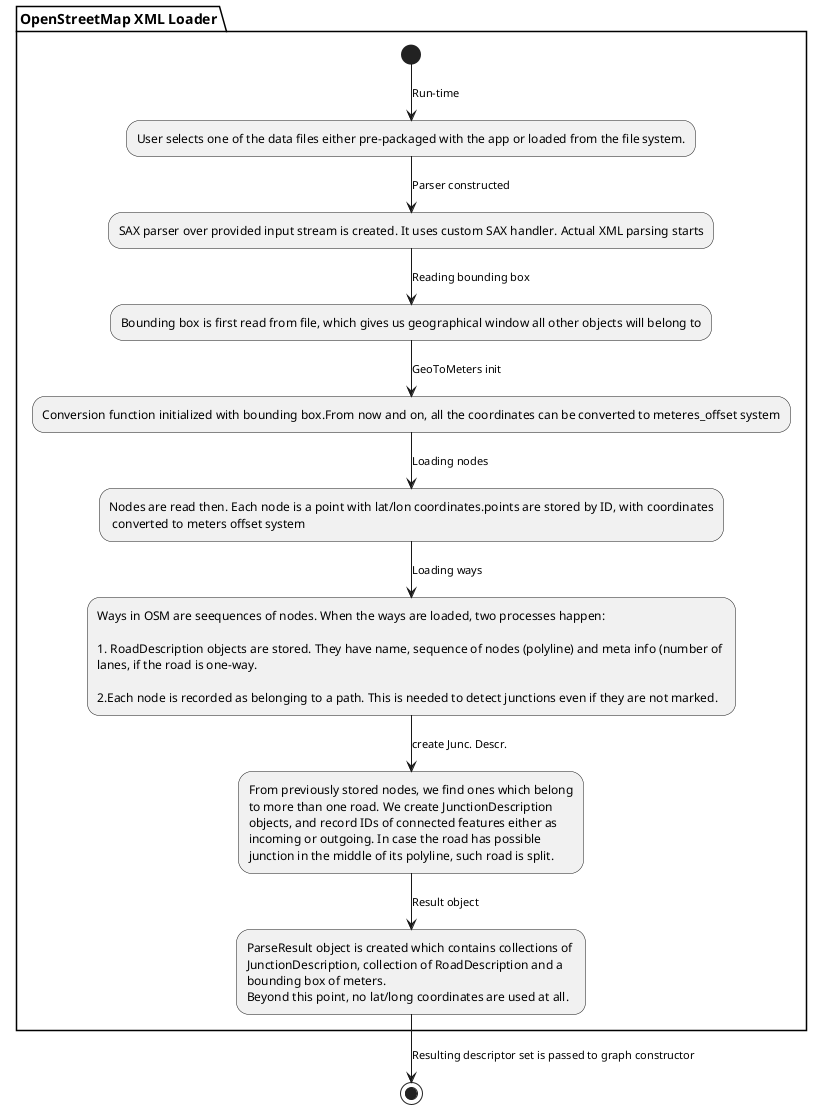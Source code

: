 @startuml

partition "OpenStreetMap XML Loader" {
(*)--> [Run-time]User selects one of the data files either pre-packaged with the app or loaded from the file system.
--> [Parser constructed] SAX parser over provided input stream is created. It uses custom SAX handler. Actual XML parsing starts
--> [Reading bounding box] Bounding box is first read from file, which gives us geographical window all other objects will belong to
--> [GeoToMeters init] Conversion function initialized with bounding box.From now and on, all the coordinates can be converted to meteres_offset system
--> [Loading nodes] Nodes are read then. Each node is a point with lat/lon coordinates.points are stored by ID, with coordinates\n converted to meters offset system
--> [Loading ways] Ways in OSM are seequences of nodes. When the ways are loaded, two processes happen:\n\n1. RoadDescription objects are stored. They have name, sequence of nodes (polyline) and meta info (number of \nlanes, if the road is one-way.\n\n2.Each node is recorded as belonging to a path. This is needed to detect junctions even if they are not marked.
--> [create Junc. Descr.] From previously stored nodes, we find ones which belong\nto more than one road. We create JunctionDescription \nobjects, and record IDs of connected features either as \nincoming or outgoing. In case the road has possible \njunction in the middle of its polyline, such road is split.
--> [Result object] ParseResult object is created which contains collections of \nJunctionDescription, collection of RoadDescription and a \nbounding box of meters. \nBeyond this point, no lat/long coordinates are used at all.
}
--> [Resulting descriptor set is passed to graph constructor](*)
@enduml